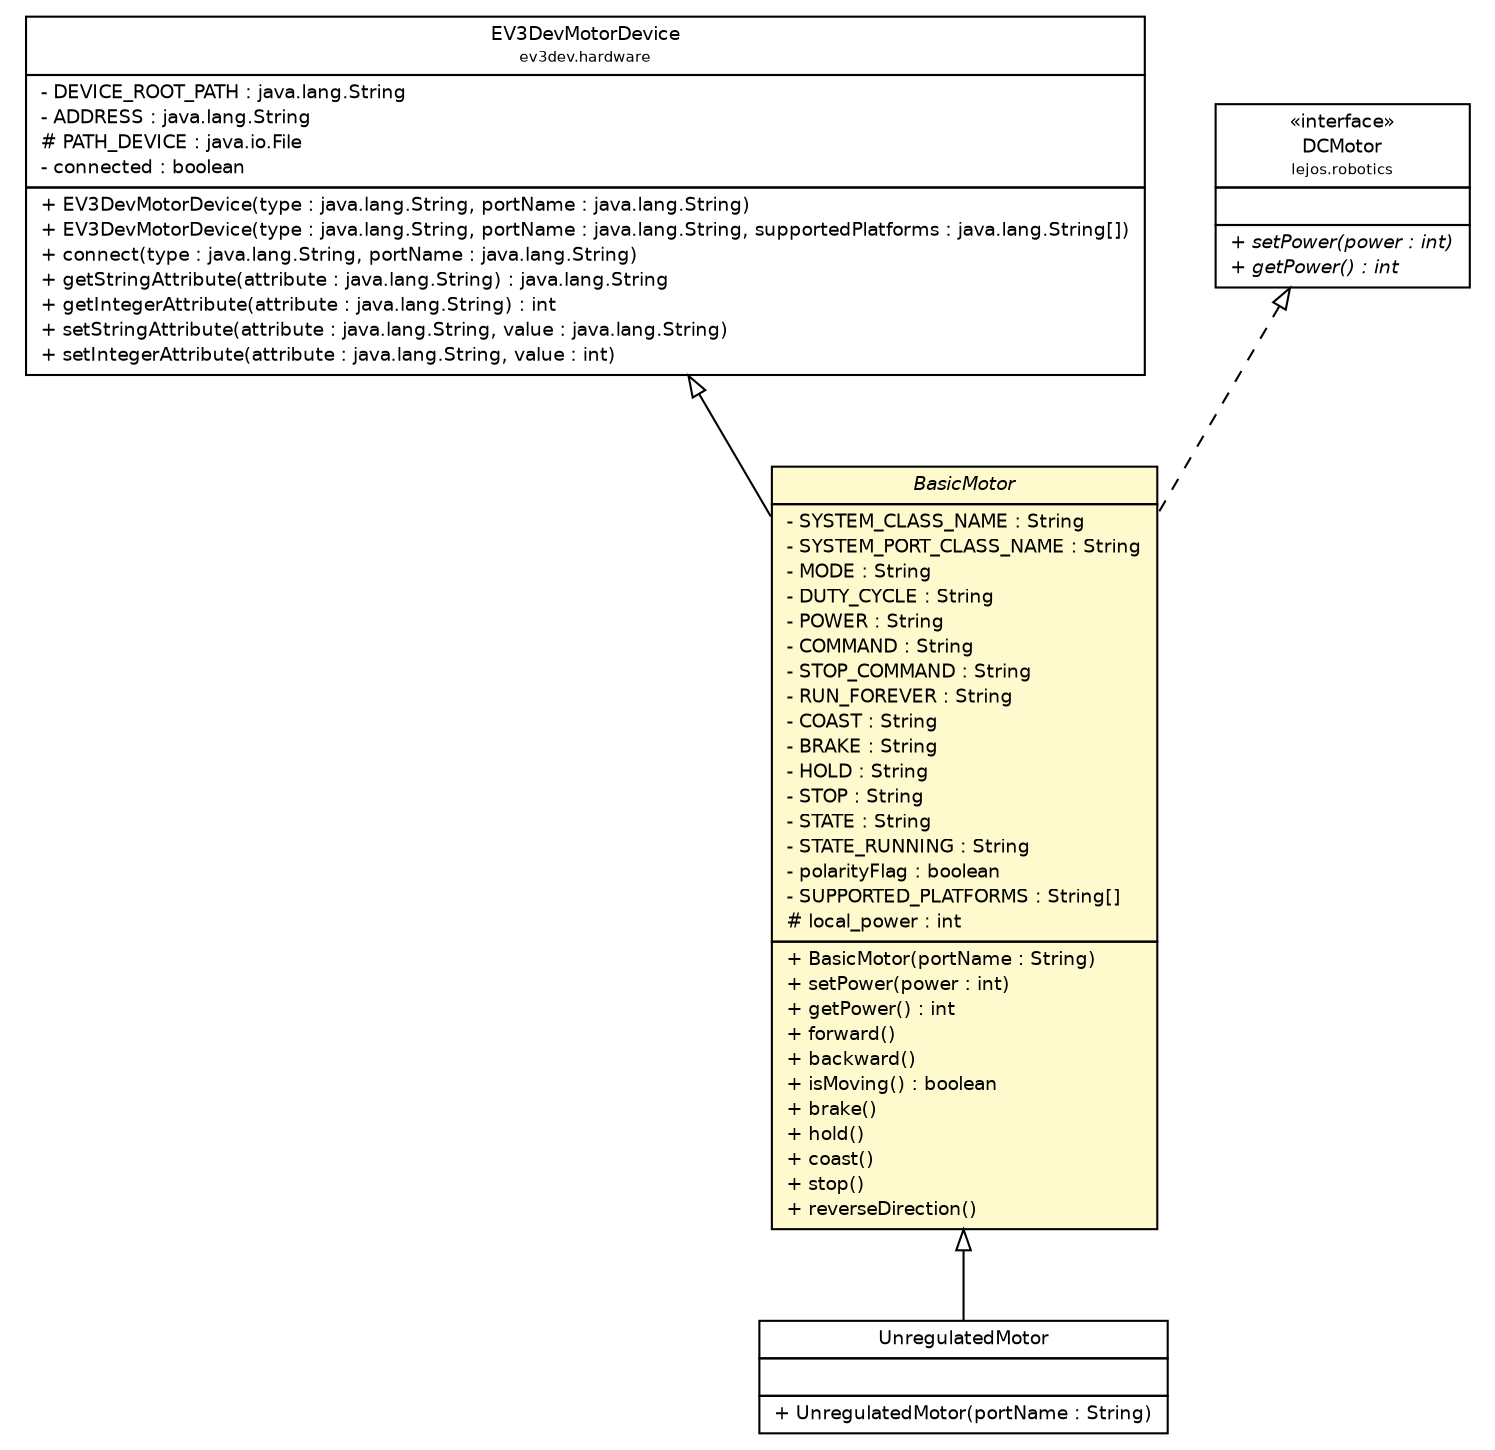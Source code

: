 #!/usr/local/bin/dot
#
# Class diagram 
# Generated by UMLGraph version R5_6-24-gf6e263 (http://www.umlgraph.org/)
#

digraph G {
	edge [fontname="Helvetica",fontsize=10,labelfontname="Helvetica",labelfontsize=10];
	node [fontname="Helvetica",fontsize=10,shape=plaintext];
	nodesep=0.25;
	ranksep=0.5;
	// ev3dev.hardware.EV3DevMotorDevice
	c1493 [label=<<table title="ev3dev.hardware.EV3DevMotorDevice" border="0" cellborder="1" cellspacing="0" cellpadding="2" port="p" href="../../EV3DevMotorDevice.html">
		<tr><td><table border="0" cellspacing="0" cellpadding="1">
<tr><td align="center" balign="center"> EV3DevMotorDevice </td></tr>
<tr><td align="center" balign="center"><font point-size="7.0"> ev3dev.hardware </font></td></tr>
		</table></td></tr>
		<tr><td><table border="0" cellspacing="0" cellpadding="1">
<tr><td align="left" balign="left"> - DEVICE_ROOT_PATH : java.lang.String </td></tr>
<tr><td align="left" balign="left"> - ADDRESS : java.lang.String </td></tr>
<tr><td align="left" balign="left"> # PATH_DEVICE : java.io.File </td></tr>
<tr><td align="left" balign="left"> - connected : boolean </td></tr>
		</table></td></tr>
		<tr><td><table border="0" cellspacing="0" cellpadding="1">
<tr><td align="left" balign="left"> + EV3DevMotorDevice(type : java.lang.String, portName : java.lang.String) </td></tr>
<tr><td align="left" balign="left"> + EV3DevMotorDevice(type : java.lang.String, portName : java.lang.String, supportedPlatforms : java.lang.String[]) </td></tr>
<tr><td align="left" balign="left"> + connect(type : java.lang.String, portName : java.lang.String) </td></tr>
<tr><td align="left" balign="left"> + getStringAttribute(attribute : java.lang.String) : java.lang.String </td></tr>
<tr><td align="left" balign="left"> + getIntegerAttribute(attribute : java.lang.String) : int </td></tr>
<tr><td align="left" balign="left"> + setStringAttribute(attribute : java.lang.String, value : java.lang.String) </td></tr>
<tr><td align="left" balign="left"> + setIntegerAttribute(attribute : java.lang.String, value : int) </td></tr>
		</table></td></tr>
		</table>>, URL="../../EV3DevMotorDevice.html", fontname="Helvetica", fontcolor="black", fontsize=9.0];
	// ev3dev.hardware.actuators.motors.BasicMotor
	c1499 [label=<<table title="ev3dev.hardware.actuators.motors.BasicMotor" border="0" cellborder="1" cellspacing="0" cellpadding="2" port="p" bgcolor="lemonChiffon" href="./BasicMotor.html">
		<tr><td><table border="0" cellspacing="0" cellpadding="1">
<tr><td align="center" balign="center"><font face="Helvetica-Oblique"> BasicMotor </font></td></tr>
		</table></td></tr>
		<tr><td><table border="0" cellspacing="0" cellpadding="1">
<tr><td align="left" balign="left"> - SYSTEM_CLASS_NAME : String </td></tr>
<tr><td align="left" balign="left"> - SYSTEM_PORT_CLASS_NAME : String </td></tr>
<tr><td align="left" balign="left"> - MODE : String </td></tr>
<tr><td align="left" balign="left"> - DUTY_CYCLE : String </td></tr>
<tr><td align="left" balign="left"> - POWER : String </td></tr>
<tr><td align="left" balign="left"> - COMMAND : String </td></tr>
<tr><td align="left" balign="left"> - STOP_COMMAND : String </td></tr>
<tr><td align="left" balign="left"> - RUN_FOREVER : String </td></tr>
<tr><td align="left" balign="left"> - COAST : String </td></tr>
<tr><td align="left" balign="left"> - BRAKE : String </td></tr>
<tr><td align="left" balign="left"> - HOLD : String </td></tr>
<tr><td align="left" balign="left"> - STOP : String </td></tr>
<tr><td align="left" balign="left"> - STATE : String </td></tr>
<tr><td align="left" balign="left"> - STATE_RUNNING : String </td></tr>
<tr><td align="left" balign="left"> - polarityFlag : boolean </td></tr>
<tr><td align="left" balign="left"> - SUPPORTED_PLATFORMS : String[] </td></tr>
<tr><td align="left" balign="left"> # local_power : int </td></tr>
		</table></td></tr>
		<tr><td><table border="0" cellspacing="0" cellpadding="1">
<tr><td align="left" balign="left"> + BasicMotor(portName : String) </td></tr>
<tr><td align="left" balign="left"> + setPower(power : int) </td></tr>
<tr><td align="left" balign="left"> + getPower() : int </td></tr>
<tr><td align="left" balign="left"> + forward() </td></tr>
<tr><td align="left" balign="left"> + backward() </td></tr>
<tr><td align="left" balign="left"> + isMoving() : boolean </td></tr>
<tr><td align="left" balign="left"> + brake() </td></tr>
<tr><td align="left" balign="left"> + hold() </td></tr>
<tr><td align="left" balign="left"> + coast() </td></tr>
<tr><td align="left" balign="left"> + stop() </td></tr>
<tr><td align="left" balign="left"> + reverseDirection() </td></tr>
		</table></td></tr>
		</table>>, URL="./BasicMotor.html", fontname="Helvetica", fontcolor="black", fontsize=9.0];
	// ev3dev.hardware.actuators.motors.UnregulatedMotor
	c1503 [label=<<table title="ev3dev.hardware.actuators.motors.UnregulatedMotor" border="0" cellborder="1" cellspacing="0" cellpadding="2" port="p" href="./UnregulatedMotor.html">
		<tr><td><table border="0" cellspacing="0" cellpadding="1">
<tr><td align="center" balign="center"> UnregulatedMotor </td></tr>
		</table></td></tr>
		<tr><td><table border="0" cellspacing="0" cellpadding="1">
<tr><td align="left" balign="left">  </td></tr>
		</table></td></tr>
		<tr><td><table border="0" cellspacing="0" cellpadding="1">
<tr><td align="left" balign="left"> + UnregulatedMotor(portName : String) </td></tr>
		</table></td></tr>
		</table>>, URL="./UnregulatedMotor.html", fontname="Helvetica", fontcolor="black", fontsize=9.0];
	// lejos.robotics.DCMotor
	c1539 [label=<<table title="lejos.robotics.DCMotor" border="0" cellborder="1" cellspacing="0" cellpadding="2" port="p" href="../../../../lejos/robotics/DCMotor.html">
		<tr><td><table border="0" cellspacing="0" cellpadding="1">
<tr><td align="center" balign="center"> &#171;interface&#187; </td></tr>
<tr><td align="center" balign="center"> DCMotor </td></tr>
<tr><td align="center" balign="center"><font point-size="7.0"> lejos.robotics </font></td></tr>
		</table></td></tr>
		<tr><td><table border="0" cellspacing="0" cellpadding="1">
<tr><td align="left" balign="left">  </td></tr>
		</table></td></tr>
		<tr><td><table border="0" cellspacing="0" cellpadding="1">
<tr><td align="left" balign="left"><font face="Helvetica-Oblique" point-size="9.0"> + setPower(power : int) </font></td></tr>
<tr><td align="left" balign="left"><font face="Helvetica-Oblique" point-size="9.0"> + getPower() : int </font></td></tr>
		</table></td></tr>
		</table>>, URL="../../../../lejos/robotics/DCMotor.html", fontname="Helvetica", fontcolor="black", fontsize=9.0];
	//ev3dev.hardware.actuators.motors.BasicMotor extends ev3dev.hardware.EV3DevMotorDevice
	c1493:p -> c1499:p [dir=back,arrowtail=empty];
	//ev3dev.hardware.actuators.motors.BasicMotor implements lejos.robotics.DCMotor
	c1539:p -> c1499:p [dir=back,arrowtail=empty,style=dashed];
	//ev3dev.hardware.actuators.motors.UnregulatedMotor extends ev3dev.hardware.actuators.motors.BasicMotor
	c1499:p -> c1503:p [dir=back,arrowtail=empty];
}

